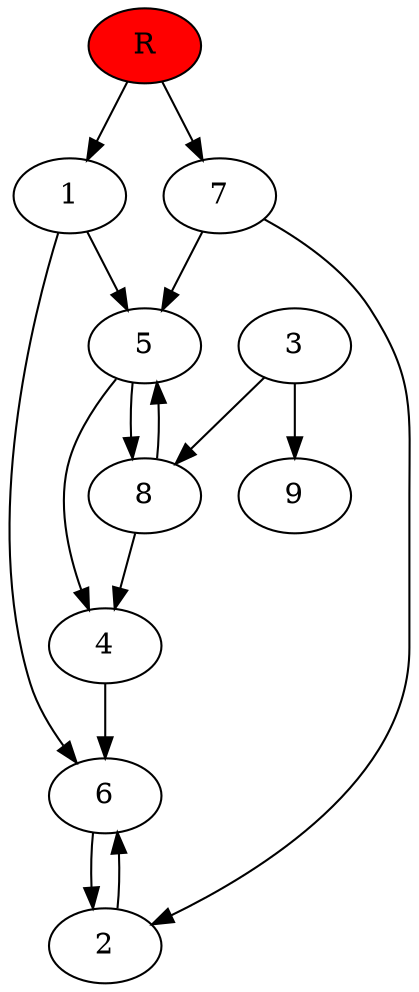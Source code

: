 digraph prb5556 {
	1
	2
	3
	4
	5
	6
	7
	8
	R [fillcolor="#ff0000" style=filled]
	1 -> 5
	1 -> 6
	2 -> 6
	3 -> 8
	3 -> 9
	4 -> 6
	5 -> 4
	5 -> 8
	6 -> 2
	7 -> 2
	7 -> 5
	8 -> 4
	8 -> 5
	R -> 1
	R -> 7
}
